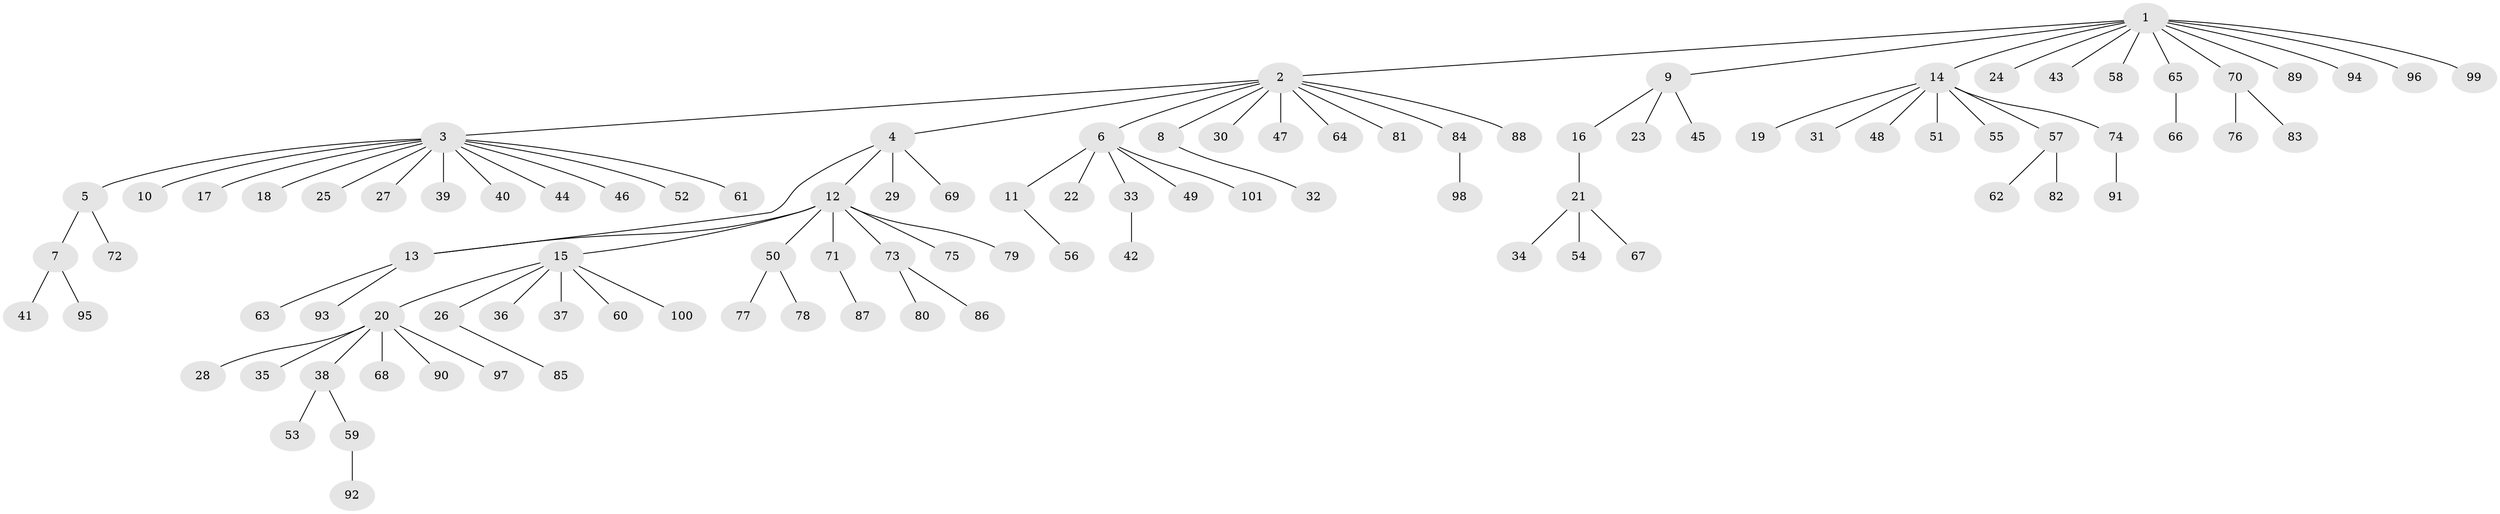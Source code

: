 // coarse degree distribution, {21: 0.016666666666666666, 6: 0.03333333333333333, 3: 0.06666666666666667, 2: 0.06666666666666667, 4: 0.03333333333333333, 1: 0.75, 7: 0.03333333333333333}
// Generated by graph-tools (version 1.1) at 2025/18/03/04/25 18:18:10]
// undirected, 101 vertices, 101 edges
graph export_dot {
graph [start="1"]
  node [color=gray90,style=filled];
  1;
  2;
  3;
  4;
  5;
  6;
  7;
  8;
  9;
  10;
  11;
  12;
  13;
  14;
  15;
  16;
  17;
  18;
  19;
  20;
  21;
  22;
  23;
  24;
  25;
  26;
  27;
  28;
  29;
  30;
  31;
  32;
  33;
  34;
  35;
  36;
  37;
  38;
  39;
  40;
  41;
  42;
  43;
  44;
  45;
  46;
  47;
  48;
  49;
  50;
  51;
  52;
  53;
  54;
  55;
  56;
  57;
  58;
  59;
  60;
  61;
  62;
  63;
  64;
  65;
  66;
  67;
  68;
  69;
  70;
  71;
  72;
  73;
  74;
  75;
  76;
  77;
  78;
  79;
  80;
  81;
  82;
  83;
  84;
  85;
  86;
  87;
  88;
  89;
  90;
  91;
  92;
  93;
  94;
  95;
  96;
  97;
  98;
  99;
  100;
  101;
  1 -- 2;
  1 -- 9;
  1 -- 14;
  1 -- 24;
  1 -- 43;
  1 -- 58;
  1 -- 65;
  1 -- 70;
  1 -- 89;
  1 -- 94;
  1 -- 96;
  1 -- 99;
  2 -- 3;
  2 -- 4;
  2 -- 6;
  2 -- 8;
  2 -- 30;
  2 -- 47;
  2 -- 64;
  2 -- 81;
  2 -- 84;
  2 -- 88;
  3 -- 5;
  3 -- 10;
  3 -- 17;
  3 -- 18;
  3 -- 25;
  3 -- 27;
  3 -- 39;
  3 -- 40;
  3 -- 44;
  3 -- 46;
  3 -- 52;
  3 -- 61;
  4 -- 12;
  4 -- 13;
  4 -- 29;
  4 -- 69;
  5 -- 7;
  5 -- 72;
  6 -- 11;
  6 -- 22;
  6 -- 33;
  6 -- 49;
  6 -- 101;
  7 -- 41;
  7 -- 95;
  8 -- 32;
  9 -- 16;
  9 -- 23;
  9 -- 45;
  11 -- 56;
  12 -- 13;
  12 -- 15;
  12 -- 50;
  12 -- 71;
  12 -- 73;
  12 -- 75;
  12 -- 79;
  13 -- 63;
  13 -- 93;
  14 -- 19;
  14 -- 31;
  14 -- 48;
  14 -- 51;
  14 -- 55;
  14 -- 57;
  14 -- 74;
  15 -- 20;
  15 -- 26;
  15 -- 36;
  15 -- 37;
  15 -- 60;
  15 -- 100;
  16 -- 21;
  20 -- 28;
  20 -- 35;
  20 -- 38;
  20 -- 68;
  20 -- 90;
  20 -- 97;
  21 -- 34;
  21 -- 54;
  21 -- 67;
  26 -- 85;
  33 -- 42;
  38 -- 53;
  38 -- 59;
  50 -- 77;
  50 -- 78;
  57 -- 62;
  57 -- 82;
  59 -- 92;
  65 -- 66;
  70 -- 76;
  70 -- 83;
  71 -- 87;
  73 -- 80;
  73 -- 86;
  74 -- 91;
  84 -- 98;
}
